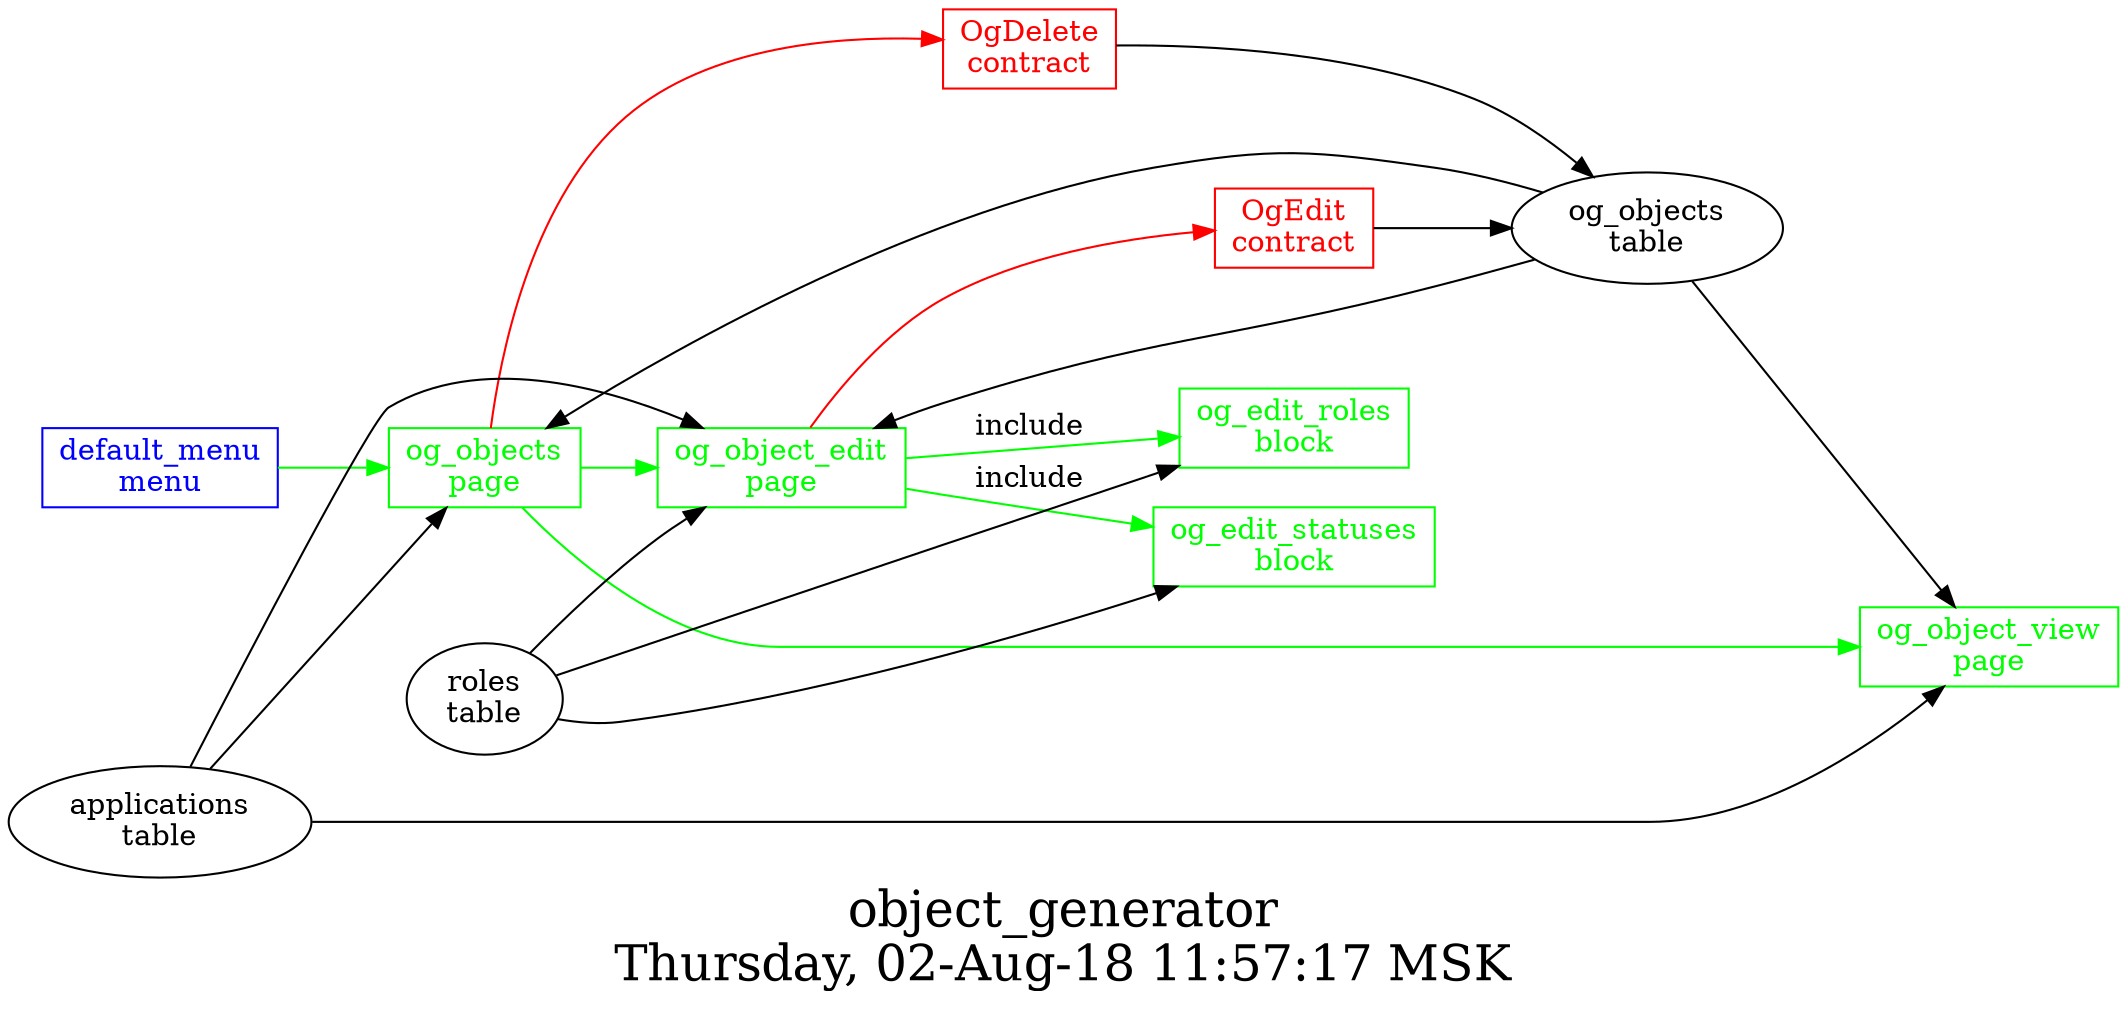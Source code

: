 digraph G {
graph [
  fontsize="24";
  label="object_generator\nThursday, 02-Aug-18 11:57:17 MSK";
  nojustify=true;
  ordering=out;
  rankdir=LR;
  size="30";
];
"default_menu\nmenu" -> "og_objects\npage"  [ color=green ]
"default_menu\nmenu" [color=blue, fontcolor=blue, group=menus, shape=record];
"og_object_edit\npage" -> "OgEdit\ncontract"  [ color=red ]
"applications\ntable" -> "og_object_edit\npage"
"roles\ntable" -> "og_object_edit\npage"
"og_objects\ntable" -> "og_object_edit\npage"
"og_object_edit\npage" -> "og_edit_roles\nblock"  [ color=green, label=include ]
"og_object_edit\npage" -> "og_edit_statuses\nblock"  [ color=green, label=include ]
"og_object_edit\npage" [color=green, fontcolor=green, group=pages, shape=record];
"applications\ntable" -> "og_object_view\npage"
"og_objects\ntable" -> "og_object_view\npage"
"og_object_view\npage" [color=green, fontcolor=green, group=pages, shape=record];
"og_objects\npage" -> "OgDelete\ncontract"  [ color=red ]
"applications\ntable" -> "og_objects\npage"
"og_objects\ntable" -> "og_objects\npage"
"og_objects\npage" -> "og_object_edit\npage"  [ color=green ]
"og_objects\npage" -> "og_object_view\npage"  [ color=green ]
"og_objects\npage" [color=green, fontcolor=green, group=pages, shape=record];
"roles\ntable" -> "og_edit_roles\nblock"
"og_edit_roles\nblock" [color=green, fontcolor=green, group=blocks, shape=record];
"roles\ntable" -> "og_edit_statuses\nblock"
"og_edit_statuses\nblock" [color=green, fontcolor=green, group=blocks, shape=record];
"OgDelete\ncontract" -> "og_objects\ntable"  [ color="" ]
"OgDelete\ncontract" [color=red, fontcolor=red, group=contracts, shape=record];
"OgEdit\ncontract" -> "og_objects\ntable"  [ color="" ]
"OgEdit\ncontract" [color=red, fontcolor=red, group=contracts, shape=record];
"og_objects\ntable" [color="", fontcolor="", group=tables, shape=""];
}
